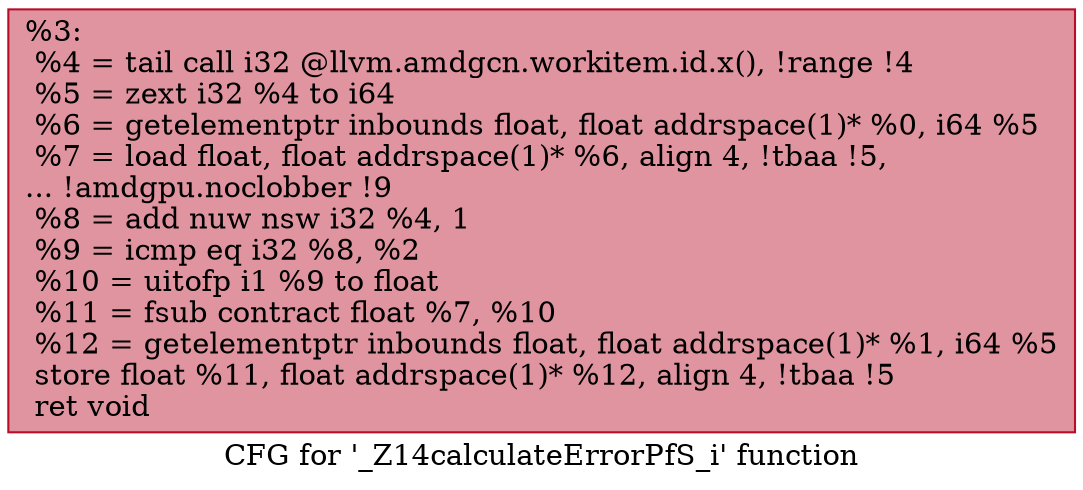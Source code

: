 digraph "CFG for '_Z14calculateErrorPfS_i' function" {
	label="CFG for '_Z14calculateErrorPfS_i' function";

	Node0x5551cc0 [shape=record,color="#b70d28ff", style=filled, fillcolor="#b70d2870",label="{%3:\l  %4 = tail call i32 @llvm.amdgcn.workitem.id.x(), !range !4\l  %5 = zext i32 %4 to i64\l  %6 = getelementptr inbounds float, float addrspace(1)* %0, i64 %5\l  %7 = load float, float addrspace(1)* %6, align 4, !tbaa !5,\l... !amdgpu.noclobber !9\l  %8 = add nuw nsw i32 %4, 1\l  %9 = icmp eq i32 %8, %2\l  %10 = uitofp i1 %9 to float\l  %11 = fsub contract float %7, %10\l  %12 = getelementptr inbounds float, float addrspace(1)* %1, i64 %5\l  store float %11, float addrspace(1)* %12, align 4, !tbaa !5\l  ret void\l}"];
}
